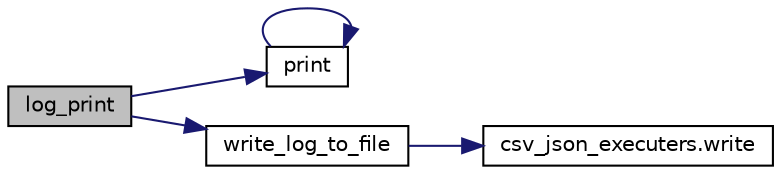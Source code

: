 digraph "log_print"
{
 // LATEX_PDF_SIZE
  edge [fontname="Helvetica",fontsize="10",labelfontname="Helvetica",labelfontsize="10"];
  node [fontname="Helvetica",fontsize="10",shape=record];
  rankdir="LR";
  Node1 [label="log_print",height=0.2,width=0.4,color="black", fillcolor="grey75", style="filled", fontcolor="black",tooltip=" "];
  Node1 -> Node2 [color="midnightblue",fontsize="10",style="solid",fontname="Helvetica"];
  Node2 [label="print",height=0.2,width=0.4,color="black", fillcolor="white", style="filled",URL="$da/d15/classlogger_1_1_log.html#ad994154b3e6e87a0c859189b9b2cfbe6",tooltip=" "];
  Node2 -> Node2 [color="midnightblue",fontsize="10",style="solid",fontname="Helvetica"];
  Node1 -> Node3 [color="midnightblue",fontsize="10",style="solid",fontname="Helvetica"];
  Node3 [label="write_log_to_file",height=0.2,width=0.4,color="black", fillcolor="white", style="filled",URL="$da/d15/classlogger_1_1_log.html#a2a3df452d3ec60d4a637f60cab07484e",tooltip=" "];
  Node3 -> Node4 [color="midnightblue",fontsize="10",style="solid",fontname="Helvetica"];
  Node4 [label="csv_json_executers.write",height=0.2,width=0.4,color="black", fillcolor="white", style="filled",URL="$de/dfe/namespacecsv__json__executers.html#aed4ae65641f16f9559fcd966cd131288",tooltip=" "];
}
